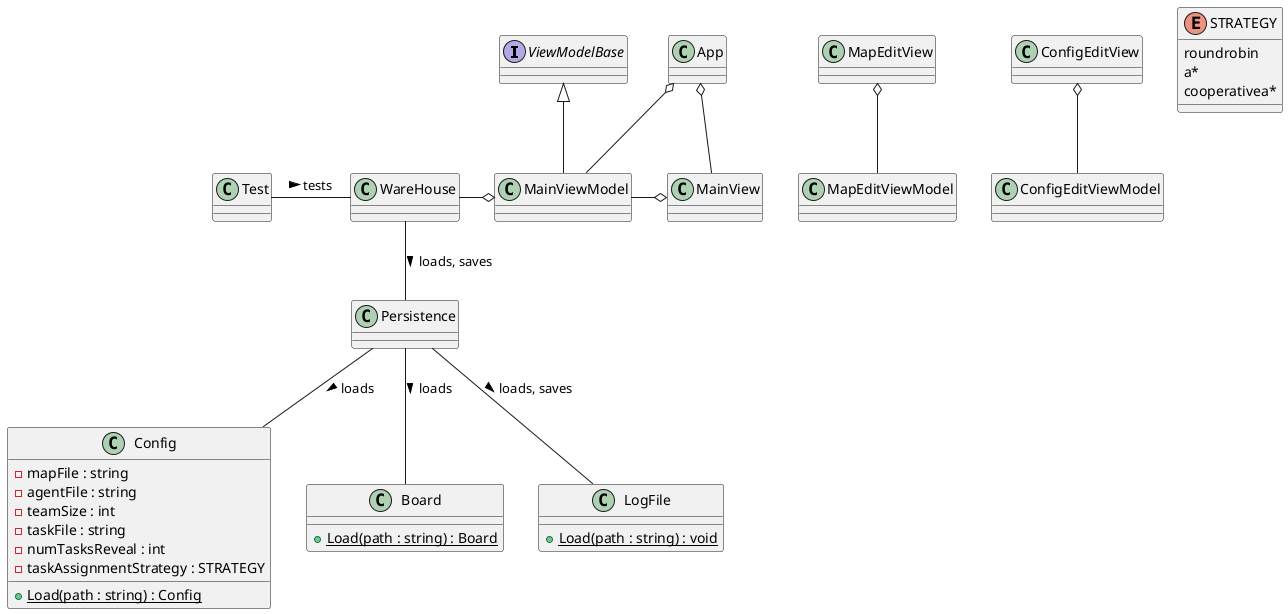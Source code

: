 @startuml ClassDiagram
interface ViewModelBase {}

class App {}

class MainView {}

class MainViewModel {}

class MapEditView {}

class MapEditViewModel {}

class ConfigEditView {}

class ConfigEditViewModel {}

class Persistence {}

class Test {}

class WareHouse {}

class Config {
    -mapFile : string
    -agentFile : string
    -teamSize : int
    -taskFile : string
    -numTasksReveal : int
    -taskAssignmentStrategy : STRATEGY
    {static} +Load(path : string) : Config
}

enum STRATEGY {
    roundrobin
    a*
    cooperativea*
}

class Board {
    {static} +Load(path : string) : Board
}

class LogFile {
    {static} +Load(path : string) : void
}

App o-- MainView
App o-- MainViewModel

ViewModelBase <|-- MainViewModel

MainView o-left- MainViewModel
MapEditView o-down- MapEditViewModel
ConfigEditView o-down- ConfigEditViewModel

MainViewModel o-left- WareHouse

WareHouse -- Persistence : loads, saves >

Persistence -- Config : loads > 
Persistence -- Board : loads > 
Persistence -- LogFile : loads, saves >

Test -right- WareHouse : tests >

@enduml